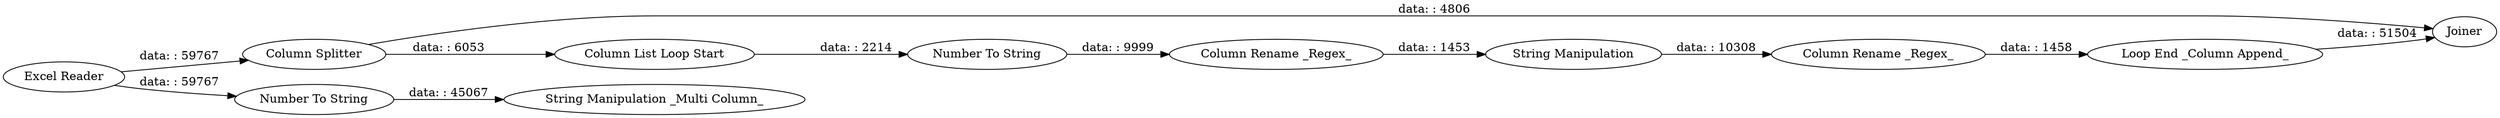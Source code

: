 digraph {
	"-2781799954468360279_13" [label=Joiner]
	"-2781799954468360279_6" [label="Column List Loop Start"]
	"-2781799954468360279_11" [label="Column Rename _Regex_"]
	"-2781799954468360279_7" [label="Number To String"]
	"-2781799954468360279_14" [label="String Manipulation _Multi Column_"]
	"-2781799954468360279_9" [label="Column Splitter"]
	"-2781799954468360279_16" [label="Excel Reader"]
	"-2781799954468360279_8" [label="String Manipulation"]
	"-2781799954468360279_10" [label="Column Rename _Regex_"]
	"-2781799954468360279_12" [label="Loop End _Column Append_"]
	"-2781799954468360279_15" [label="Number To String"]
	"-2781799954468360279_6" -> "-2781799954468360279_7" [label="data: : 2214"]
	"-2781799954468360279_12" -> "-2781799954468360279_13" [label="data: : 51504"]
	"-2781799954468360279_7" -> "-2781799954468360279_10" [label="data: : 9999"]
	"-2781799954468360279_11" -> "-2781799954468360279_12" [label="data: : 1458"]
	"-2781799954468360279_16" -> "-2781799954468360279_15" [label="data: : 59767"]
	"-2781799954468360279_10" -> "-2781799954468360279_8" [label="data: : 1453"]
	"-2781799954468360279_8" -> "-2781799954468360279_11" [label="data: : 10308"]
	"-2781799954468360279_16" -> "-2781799954468360279_9" [label="data: : 59767"]
	"-2781799954468360279_9" -> "-2781799954468360279_13" [label="data: : 4806"]
	"-2781799954468360279_9" -> "-2781799954468360279_6" [label="data: : 6053"]
	"-2781799954468360279_15" -> "-2781799954468360279_14" [label="data: : 45067"]
	rankdir=LR
}
